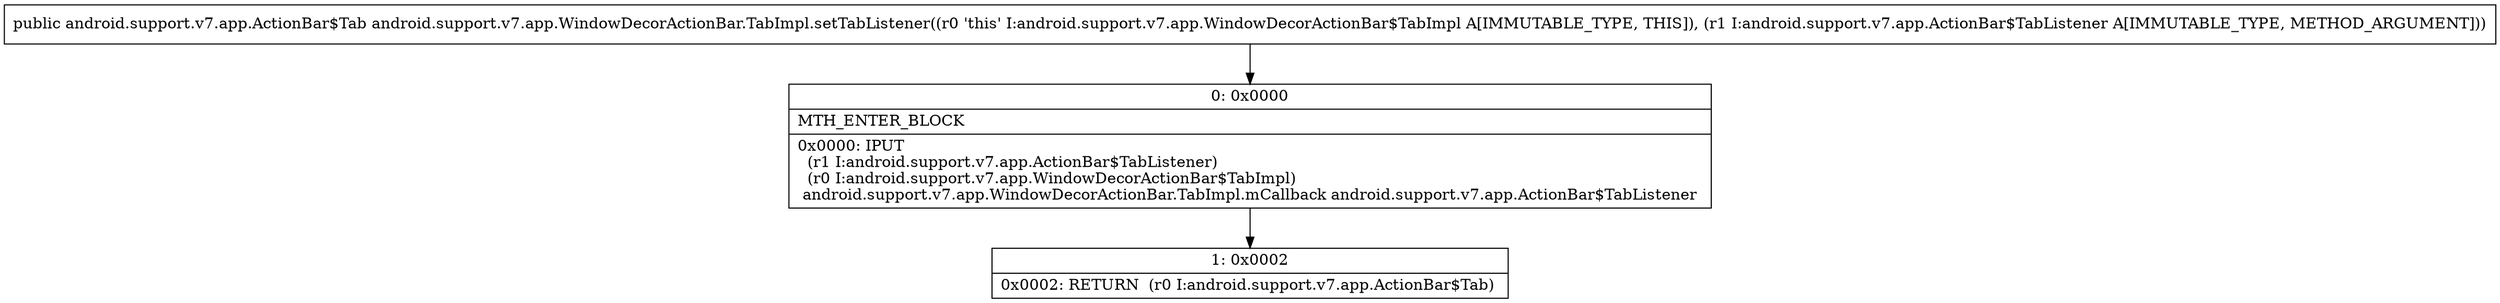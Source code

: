 digraph "CFG forandroid.support.v7.app.WindowDecorActionBar.TabImpl.setTabListener(Landroid\/support\/v7\/app\/ActionBar$TabListener;)Landroid\/support\/v7\/app\/ActionBar$Tab;" {
Node_0 [shape=record,label="{0\:\ 0x0000|MTH_ENTER_BLOCK\l|0x0000: IPUT  \l  (r1 I:android.support.v7.app.ActionBar$TabListener)\l  (r0 I:android.support.v7.app.WindowDecorActionBar$TabImpl)\l android.support.v7.app.WindowDecorActionBar.TabImpl.mCallback android.support.v7.app.ActionBar$TabListener \l}"];
Node_1 [shape=record,label="{1\:\ 0x0002|0x0002: RETURN  (r0 I:android.support.v7.app.ActionBar$Tab) \l}"];
MethodNode[shape=record,label="{public android.support.v7.app.ActionBar$Tab android.support.v7.app.WindowDecorActionBar.TabImpl.setTabListener((r0 'this' I:android.support.v7.app.WindowDecorActionBar$TabImpl A[IMMUTABLE_TYPE, THIS]), (r1 I:android.support.v7.app.ActionBar$TabListener A[IMMUTABLE_TYPE, METHOD_ARGUMENT])) }"];
MethodNode -> Node_0;
Node_0 -> Node_1;
}

